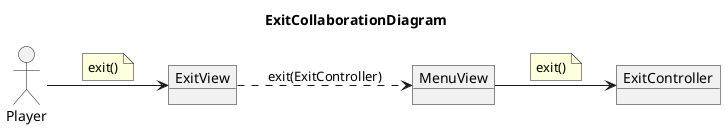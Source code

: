 @startuml ExitCollaborationDiagram
title ExitCollaborationDiagram
left to right direction

allow_mixing
actor Player

object ExitView
object MenuView
object ExitController
Player --> ExitView
note on link
    exit()
end note
ExitView ..> MenuView : exit(ExitController)
MenuView --> ExitController
note on link
    exit()
end note
@enduml
